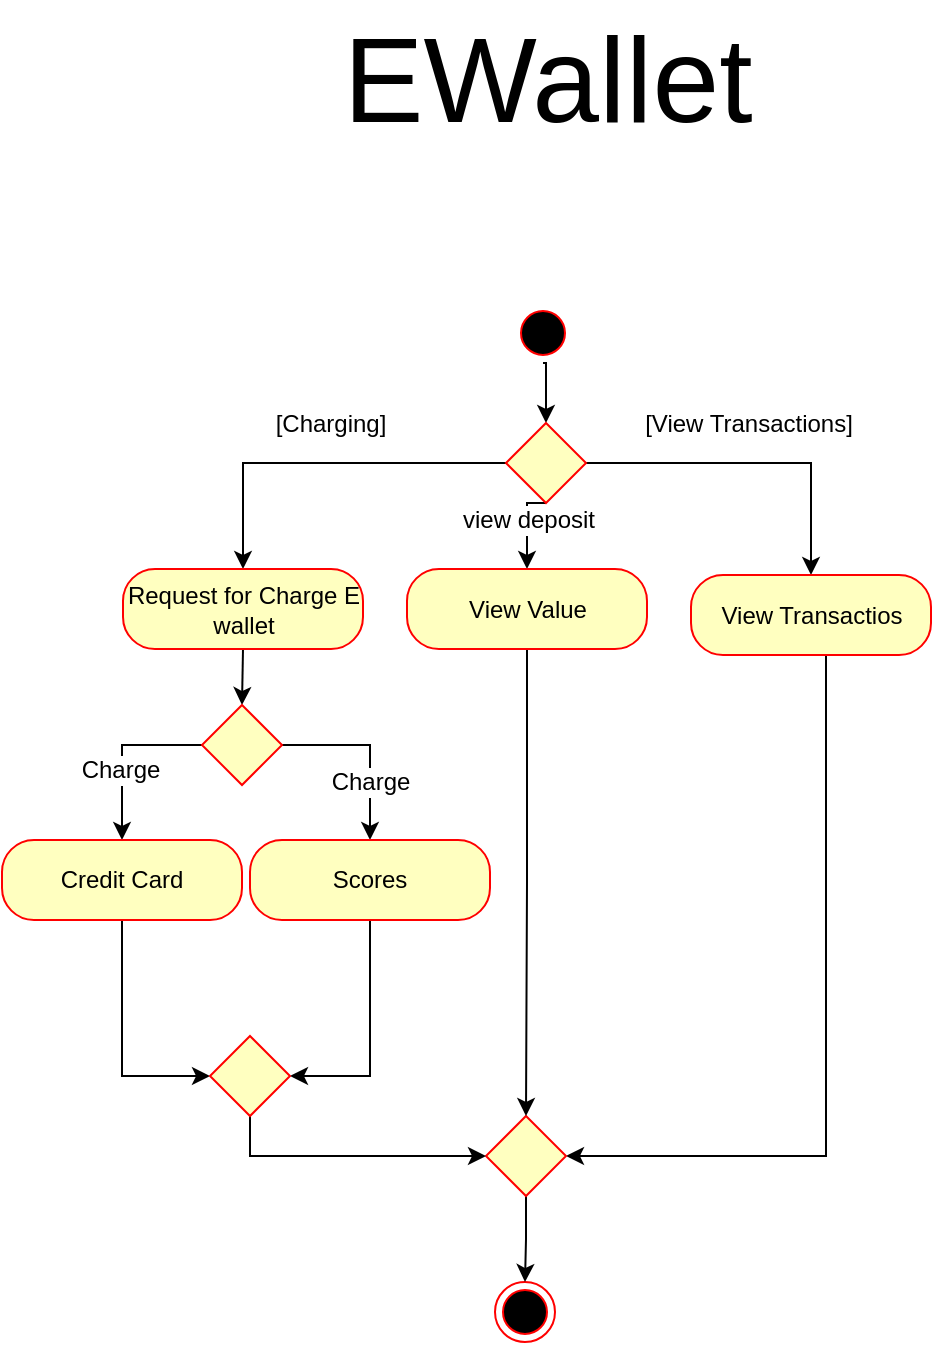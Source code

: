 <mxfile version="10.6.0" type="github"><diagram id="_hN_mwBcsi6QWiGRD4in" name="Page-1"><mxGraphModel dx="882" dy="979" grid="1" gridSize="10" guides="1" tooltips="1" connect="1" arrows="1" fold="1" page="1" pageScale="1" pageWidth="291" pageHeight="413" math="0" shadow="0"><root><mxCell id="0"/><mxCell id="1" parent="0"/><mxCell id="S3nRUPZuxVuIto4hng90-35" style="edgeStyle=orthogonalEdgeStyle;rounded=0;orthogonalLoop=1;jettySize=auto;html=1;exitX=0.5;exitY=1;exitDx=0;exitDy=0;entryX=0.5;entryY=0;entryDx=0;entryDy=0;" edge="1" parent="1" source="S3nRUPZuxVuIto4hng90-15" target="S3nRUPZuxVuIto4hng90-27"><mxGeometry relative="1" as="geometry"/></mxCell><mxCell id="S3nRUPZuxVuIto4hng90-15" value="" style="ellipse;html=1;shape=startState;fillColor=#000000;strokeColor=#ff0000;labelBackgroundColor=none;" vertex="1" parent="1"><mxGeometry x="571.5" y="191.5" width="30" height="30" as="geometry"/></mxCell><mxCell id="S3nRUPZuxVuIto4hng90-20" value="&lt;font style=&quot;font-size: 60px&quot;&gt;EWallet&lt;/font&gt;" style="text;html=1;strokeColor=none;fillColor=none;align=center;verticalAlign=middle;whiteSpace=wrap;rounded=0;" vertex="1" parent="1"><mxGeometry x="569" y="40" width="40" height="80" as="geometry"/></mxCell><mxCell id="S3nRUPZuxVuIto4hng90-21" value="" style="ellipse;html=1;shape=endState;fillColor=#000000;strokeColor=#ff0000;" vertex="1" parent="1"><mxGeometry x="562.5" y="681" width="30" height="30" as="geometry"/></mxCell><mxCell id="S3nRUPZuxVuIto4hng90-23" style="edgeStyle=orthogonalEdgeStyle;rounded=0;orthogonalLoop=1;jettySize=auto;html=1;exitX=0;exitY=0.5;exitDx=0;exitDy=0;entryX=0.5;entryY=0;entryDx=0;entryDy=0;" edge="1" parent="1" source="S3nRUPZuxVuIto4hng90-27" target="S3nRUPZuxVuIto4hng90-29"><mxGeometry relative="1" as="geometry"/></mxCell><mxCell id="S3nRUPZuxVuIto4hng90-24" value="[Charging]" style="text;html=1;resizable=0;points=[];align=center;verticalAlign=middle;labelBackgroundColor=#ffffff;" vertex="1" connectable="0" parent="S3nRUPZuxVuIto4hng90-23"><mxGeometry x="-0.008" relative="1" as="geometry"><mxPoint x="3" y="-20" as="offset"/></mxGeometry></mxCell><mxCell id="S3nRUPZuxVuIto4hng90-25" style="edgeStyle=orthogonalEdgeStyle;rounded=0;orthogonalLoop=1;jettySize=auto;html=1;exitX=1;exitY=0.5;exitDx=0;exitDy=0;entryX=0.5;entryY=0;entryDx=0;entryDy=0;" edge="1" parent="1" source="S3nRUPZuxVuIto4hng90-27" target="S3nRUPZuxVuIto4hng90-31"><mxGeometry relative="1" as="geometry"/></mxCell><mxCell id="S3nRUPZuxVuIto4hng90-26" value="[View Transactions]" style="text;html=1;resizable=0;points=[];align=center;verticalAlign=middle;labelBackgroundColor=#ffffff;" vertex="1" connectable="0" parent="S3nRUPZuxVuIto4hng90-25"><mxGeometry x="-0.081" y="-2" relative="1" as="geometry"><mxPoint x="3" y="-22" as="offset"/></mxGeometry></mxCell><mxCell id="S3nRUPZuxVuIto4hng90-41" style="edgeStyle=orthogonalEdgeStyle;rounded=0;orthogonalLoop=1;jettySize=auto;html=1;exitX=0.5;exitY=1;exitDx=0;exitDy=0;entryX=0.5;entryY=0;entryDx=0;entryDy=0;" edge="1" parent="1" source="S3nRUPZuxVuIto4hng90-27" target="S3nRUPZuxVuIto4hng90-39"><mxGeometry relative="1" as="geometry"/></mxCell><mxCell id="S3nRUPZuxVuIto4hng90-42" value="view deposit" style="text;html=1;resizable=0;points=[];align=center;verticalAlign=middle;labelBackgroundColor=#ffffff;" vertex="1" connectable="0" parent="S3nRUPZuxVuIto4hng90-41"><mxGeometry x="-0.184" relative="1" as="geometry"><mxPoint as="offset"/></mxGeometry></mxCell><mxCell id="S3nRUPZuxVuIto4hng90-27" value="" style="shape=rhombus;html=1;verticalLabelPosition=top;verticalAlignment=bottom;fillColor=#FFFFC0;strokeColor=#FF0000;" vertex="1" parent="1"><mxGeometry x="568" y="251.5" width="40" height="40" as="geometry"/></mxCell><mxCell id="S3nRUPZuxVuIto4hng90-44" style="edgeStyle=orthogonalEdgeStyle;rounded=0;orthogonalLoop=1;jettySize=auto;html=1;exitX=0.5;exitY=1;exitDx=0;exitDy=0;entryX=0.5;entryY=0;entryDx=0;entryDy=0;" edge="1" parent="1" source="S3nRUPZuxVuIto4hng90-29" target="S3nRUPZuxVuIto4hng90-43"><mxGeometry relative="1" as="geometry"/></mxCell><mxCell id="S3nRUPZuxVuIto4hng90-29" value="&lt;span&gt;Request for Charge E wallet&lt;/span&gt;" style="rounded=1;whiteSpace=wrap;html=1;arcSize=40;fontColor=#000000;fillColor=#ffffc0;strokeColor=#ff0000;" vertex="1" parent="1"><mxGeometry x="376.5" y="324.5" width="120" height="40" as="geometry"/></mxCell><mxCell id="S3nRUPZuxVuIto4hng90-30" style="edgeStyle=orthogonalEdgeStyle;rounded=0;orthogonalLoop=1;jettySize=auto;html=1;entryX=1;entryY=0.5;entryDx=0;entryDy=0;" edge="1" parent="1" source="S3nRUPZuxVuIto4hng90-31" target="S3nRUPZuxVuIto4hng90-33"><mxGeometry relative="1" as="geometry"><Array as="points"><mxPoint x="728" y="337.5"/></Array></mxGeometry></mxCell><mxCell id="S3nRUPZuxVuIto4hng90-31" value="View Transactios" style="rounded=1;whiteSpace=wrap;html=1;arcSize=40;fontColor=#000000;fillColor=#ffffc0;strokeColor=#ff0000;" vertex="1" parent="1"><mxGeometry x="660.5" y="327.5" width="120" height="40" as="geometry"/></mxCell><mxCell id="S3nRUPZuxVuIto4hng90-63" style="edgeStyle=orthogonalEdgeStyle;rounded=0;orthogonalLoop=1;jettySize=auto;html=1;exitX=0.5;exitY=1;exitDx=0;exitDy=0;entryX=0.5;entryY=0;entryDx=0;entryDy=0;" edge="1" parent="1" source="S3nRUPZuxVuIto4hng90-33" target="S3nRUPZuxVuIto4hng90-21"><mxGeometry relative="1" as="geometry"/></mxCell><mxCell id="S3nRUPZuxVuIto4hng90-33" value="" style="shape=rhombus;html=1;verticalLabelPosition=top;verticalAlignment=bottom;fillColor=#FFFFC0;strokeColor=#FF0000;" vertex="1" parent="1"><mxGeometry x="558" y="598" width="40" height="40" as="geometry"/></mxCell><mxCell id="S3nRUPZuxVuIto4hng90-55" style="edgeStyle=orthogonalEdgeStyle;rounded=0;orthogonalLoop=1;jettySize=auto;html=1;exitX=0.5;exitY=1;exitDx=0;exitDy=0;entryX=0.5;entryY=0;entryDx=0;entryDy=0;" edge="1" parent="1" source="S3nRUPZuxVuIto4hng90-39" target="S3nRUPZuxVuIto4hng90-33"><mxGeometry relative="1" as="geometry"/></mxCell><mxCell id="S3nRUPZuxVuIto4hng90-39" value="View Value" style="rounded=1;whiteSpace=wrap;html=1;arcSize=40;fontColor=#000000;fillColor=#ffffc0;strokeColor=#ff0000;" vertex="1" parent="1"><mxGeometry x="518.5" y="324.5" width="120" height="40" as="geometry"/></mxCell><mxCell id="S3nRUPZuxVuIto4hng90-51" style="edgeStyle=orthogonalEdgeStyle;rounded=0;orthogonalLoop=1;jettySize=auto;html=1;exitX=1;exitY=0.5;exitDx=0;exitDy=0;entryX=0.5;entryY=0;entryDx=0;entryDy=0;" edge="1" parent="1" source="S3nRUPZuxVuIto4hng90-43" target="S3nRUPZuxVuIto4hng90-47"><mxGeometry relative="1" as="geometry"/></mxCell><mxCell id="S3nRUPZuxVuIto4hng90-54" value="Charge" style="text;html=1;resizable=0;points=[];align=center;verticalAlign=middle;labelBackgroundColor=#ffffff;" vertex="1" connectable="0" parent="S3nRUPZuxVuIto4hng90-51"><mxGeometry x="-0.04" y="-18" relative="1" as="geometry"><mxPoint x="18" y="18" as="offset"/></mxGeometry></mxCell><mxCell id="S3nRUPZuxVuIto4hng90-52" style="edgeStyle=orthogonalEdgeStyle;rounded=0;orthogonalLoop=1;jettySize=auto;html=1;exitX=0;exitY=0.5;exitDx=0;exitDy=0;entryX=0.5;entryY=0;entryDx=0;entryDy=0;" edge="1" parent="1" source="S3nRUPZuxVuIto4hng90-43" target="S3nRUPZuxVuIto4hng90-50"><mxGeometry relative="1" as="geometry"/></mxCell><mxCell id="S3nRUPZuxVuIto4hng90-53" value="Charge" style="text;html=1;resizable=0;points=[];align=center;verticalAlign=middle;labelBackgroundColor=#ffffff;" vertex="1" connectable="0" parent="S3nRUPZuxVuIto4hng90-52"><mxGeometry x="-0.086" y="12" relative="1" as="geometry"><mxPoint x="-13" y="12" as="offset"/></mxGeometry></mxCell><mxCell id="S3nRUPZuxVuIto4hng90-43" value="" style="shape=rhombus;html=1;verticalLabelPosition=top;verticalAlignment=bottom;fillColor=#FFFFC0;strokeColor=#FF0000;" vertex="1" parent="1"><mxGeometry x="416" y="392.5" width="40" height="40" as="geometry"/></mxCell><mxCell id="S3nRUPZuxVuIto4hng90-60" style="edgeStyle=orthogonalEdgeStyle;rounded=0;orthogonalLoop=1;jettySize=auto;html=1;exitX=0.5;exitY=1;exitDx=0;exitDy=0;entryX=1;entryY=0.5;entryDx=0;entryDy=0;" edge="1" parent="1" source="S3nRUPZuxVuIto4hng90-47" target="S3nRUPZuxVuIto4hng90-59"><mxGeometry relative="1" as="geometry"/></mxCell><mxCell id="S3nRUPZuxVuIto4hng90-47" value="Scores" style="rounded=1;whiteSpace=wrap;html=1;arcSize=40;fontColor=#000000;fillColor=#ffffc0;strokeColor=#ff0000;" vertex="1" parent="1"><mxGeometry x="440" y="460" width="120" height="40" as="geometry"/></mxCell><mxCell id="S3nRUPZuxVuIto4hng90-61" style="edgeStyle=orthogonalEdgeStyle;rounded=0;orthogonalLoop=1;jettySize=auto;html=1;exitX=0.5;exitY=1;exitDx=0;exitDy=0;entryX=0;entryY=0.5;entryDx=0;entryDy=0;" edge="1" parent="1" source="S3nRUPZuxVuIto4hng90-50" target="S3nRUPZuxVuIto4hng90-59"><mxGeometry relative="1" as="geometry"/></mxCell><mxCell id="S3nRUPZuxVuIto4hng90-50" value="Credit Card" style="rounded=1;whiteSpace=wrap;html=1;arcSize=40;fontColor=#000000;fillColor=#ffffc0;strokeColor=#ff0000;" vertex="1" parent="1"><mxGeometry x="316" y="460" width="120" height="40" as="geometry"/></mxCell><mxCell id="S3nRUPZuxVuIto4hng90-62" style="edgeStyle=orthogonalEdgeStyle;rounded=0;orthogonalLoop=1;jettySize=auto;html=1;exitX=0.5;exitY=1;exitDx=0;exitDy=0;entryX=0;entryY=0.5;entryDx=0;entryDy=0;" edge="1" parent="1" source="S3nRUPZuxVuIto4hng90-59" target="S3nRUPZuxVuIto4hng90-33"><mxGeometry relative="1" as="geometry"/></mxCell><mxCell id="S3nRUPZuxVuIto4hng90-59" value="" style="shape=rhombus;html=1;verticalLabelPosition=top;verticalAlignment=bottom;fillColor=#FFFFC0;strokeColor=#FF0000;" vertex="1" parent="1"><mxGeometry x="420" y="558" width="40" height="40" as="geometry"/></mxCell></root></mxGraphModel></diagram></mxfile>